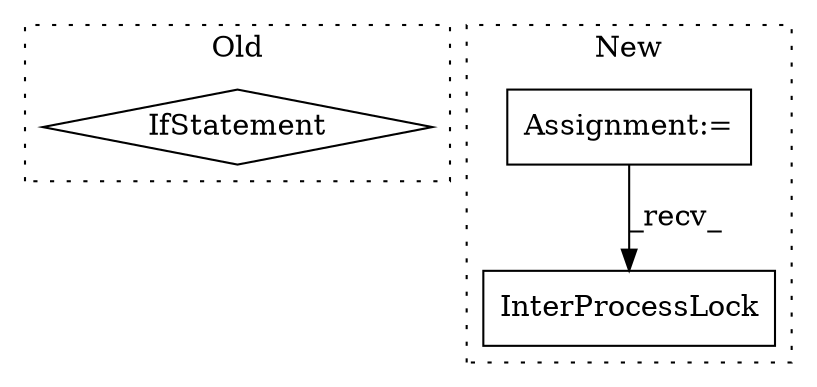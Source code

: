 digraph G {
subgraph cluster0 {
1 [label="IfStatement" a="25" s="3907,3936" l="4,2" shape="diamond"];
label = "Old";
style="dotted";
}
subgraph cluster1 {
2 [label="InterProcessLock" a="32" s="4435,4476" l="17,1" shape="box"];
3 [label="Assignment:=" a="7" s="3402" l="9" shape="box"];
label = "New";
style="dotted";
}
3 -> 2 [label="_recv_"];
}